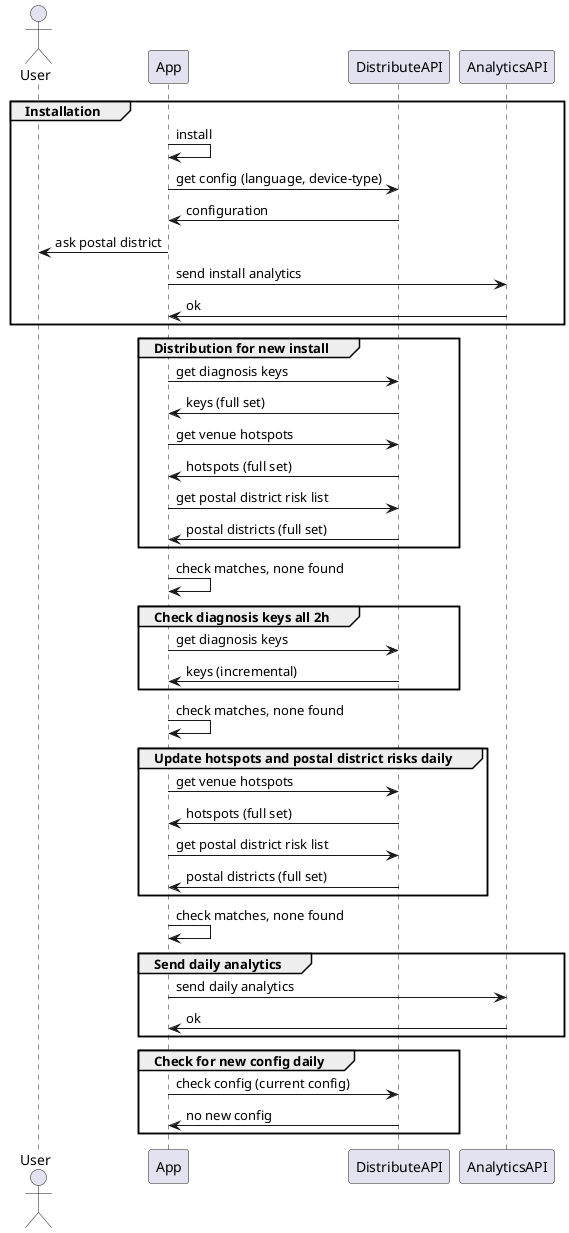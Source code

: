 @startuml system-flow_install-and-normal

Actor User 

group Installation
App -> App : install
App -> DistributeAPI : get config (language, device-type)
App <- DistributeAPI : configuration
App -> User : ask postal district
App -> AnalyticsAPI: send install analytics
App <- AnalyticsAPI: ok
end

group Distribution for new install
App -> DistributeAPI: get diagnosis keys
App <- DistributeAPI: keys (full set)

App -> DistributeAPI: get venue hotspots
App <- DistributeAPI: hotspots (full set)

App -> DistributeAPI: get postal district risk list
App <- DistributeAPI: postal districts (full set) 
end

App -> App: check matches, none found

group Check diagnosis keys all 2h
App -> DistributeAPI: get diagnosis keys
App <- DistributeAPI: keys (incremental)
end

App -> App: check matches, none found

group Update hotspots and postal district risks daily
App -> DistributeAPI: get venue hotspots
App <- DistributeAPI: hotspots (full set)

App -> DistributeAPI: get postal district risk list
App <- DistributeAPI: postal districts (full set) 
end

App -> App: check matches, none found

group Send daily analytics 
App -> AnalyticsAPI: send daily analytics
App <- AnalyticsAPI: ok
end

group Check for new config daily 
App -> DistributeAPI : check config (current config)
App <- DistributeAPI : no new config
end

@enduml